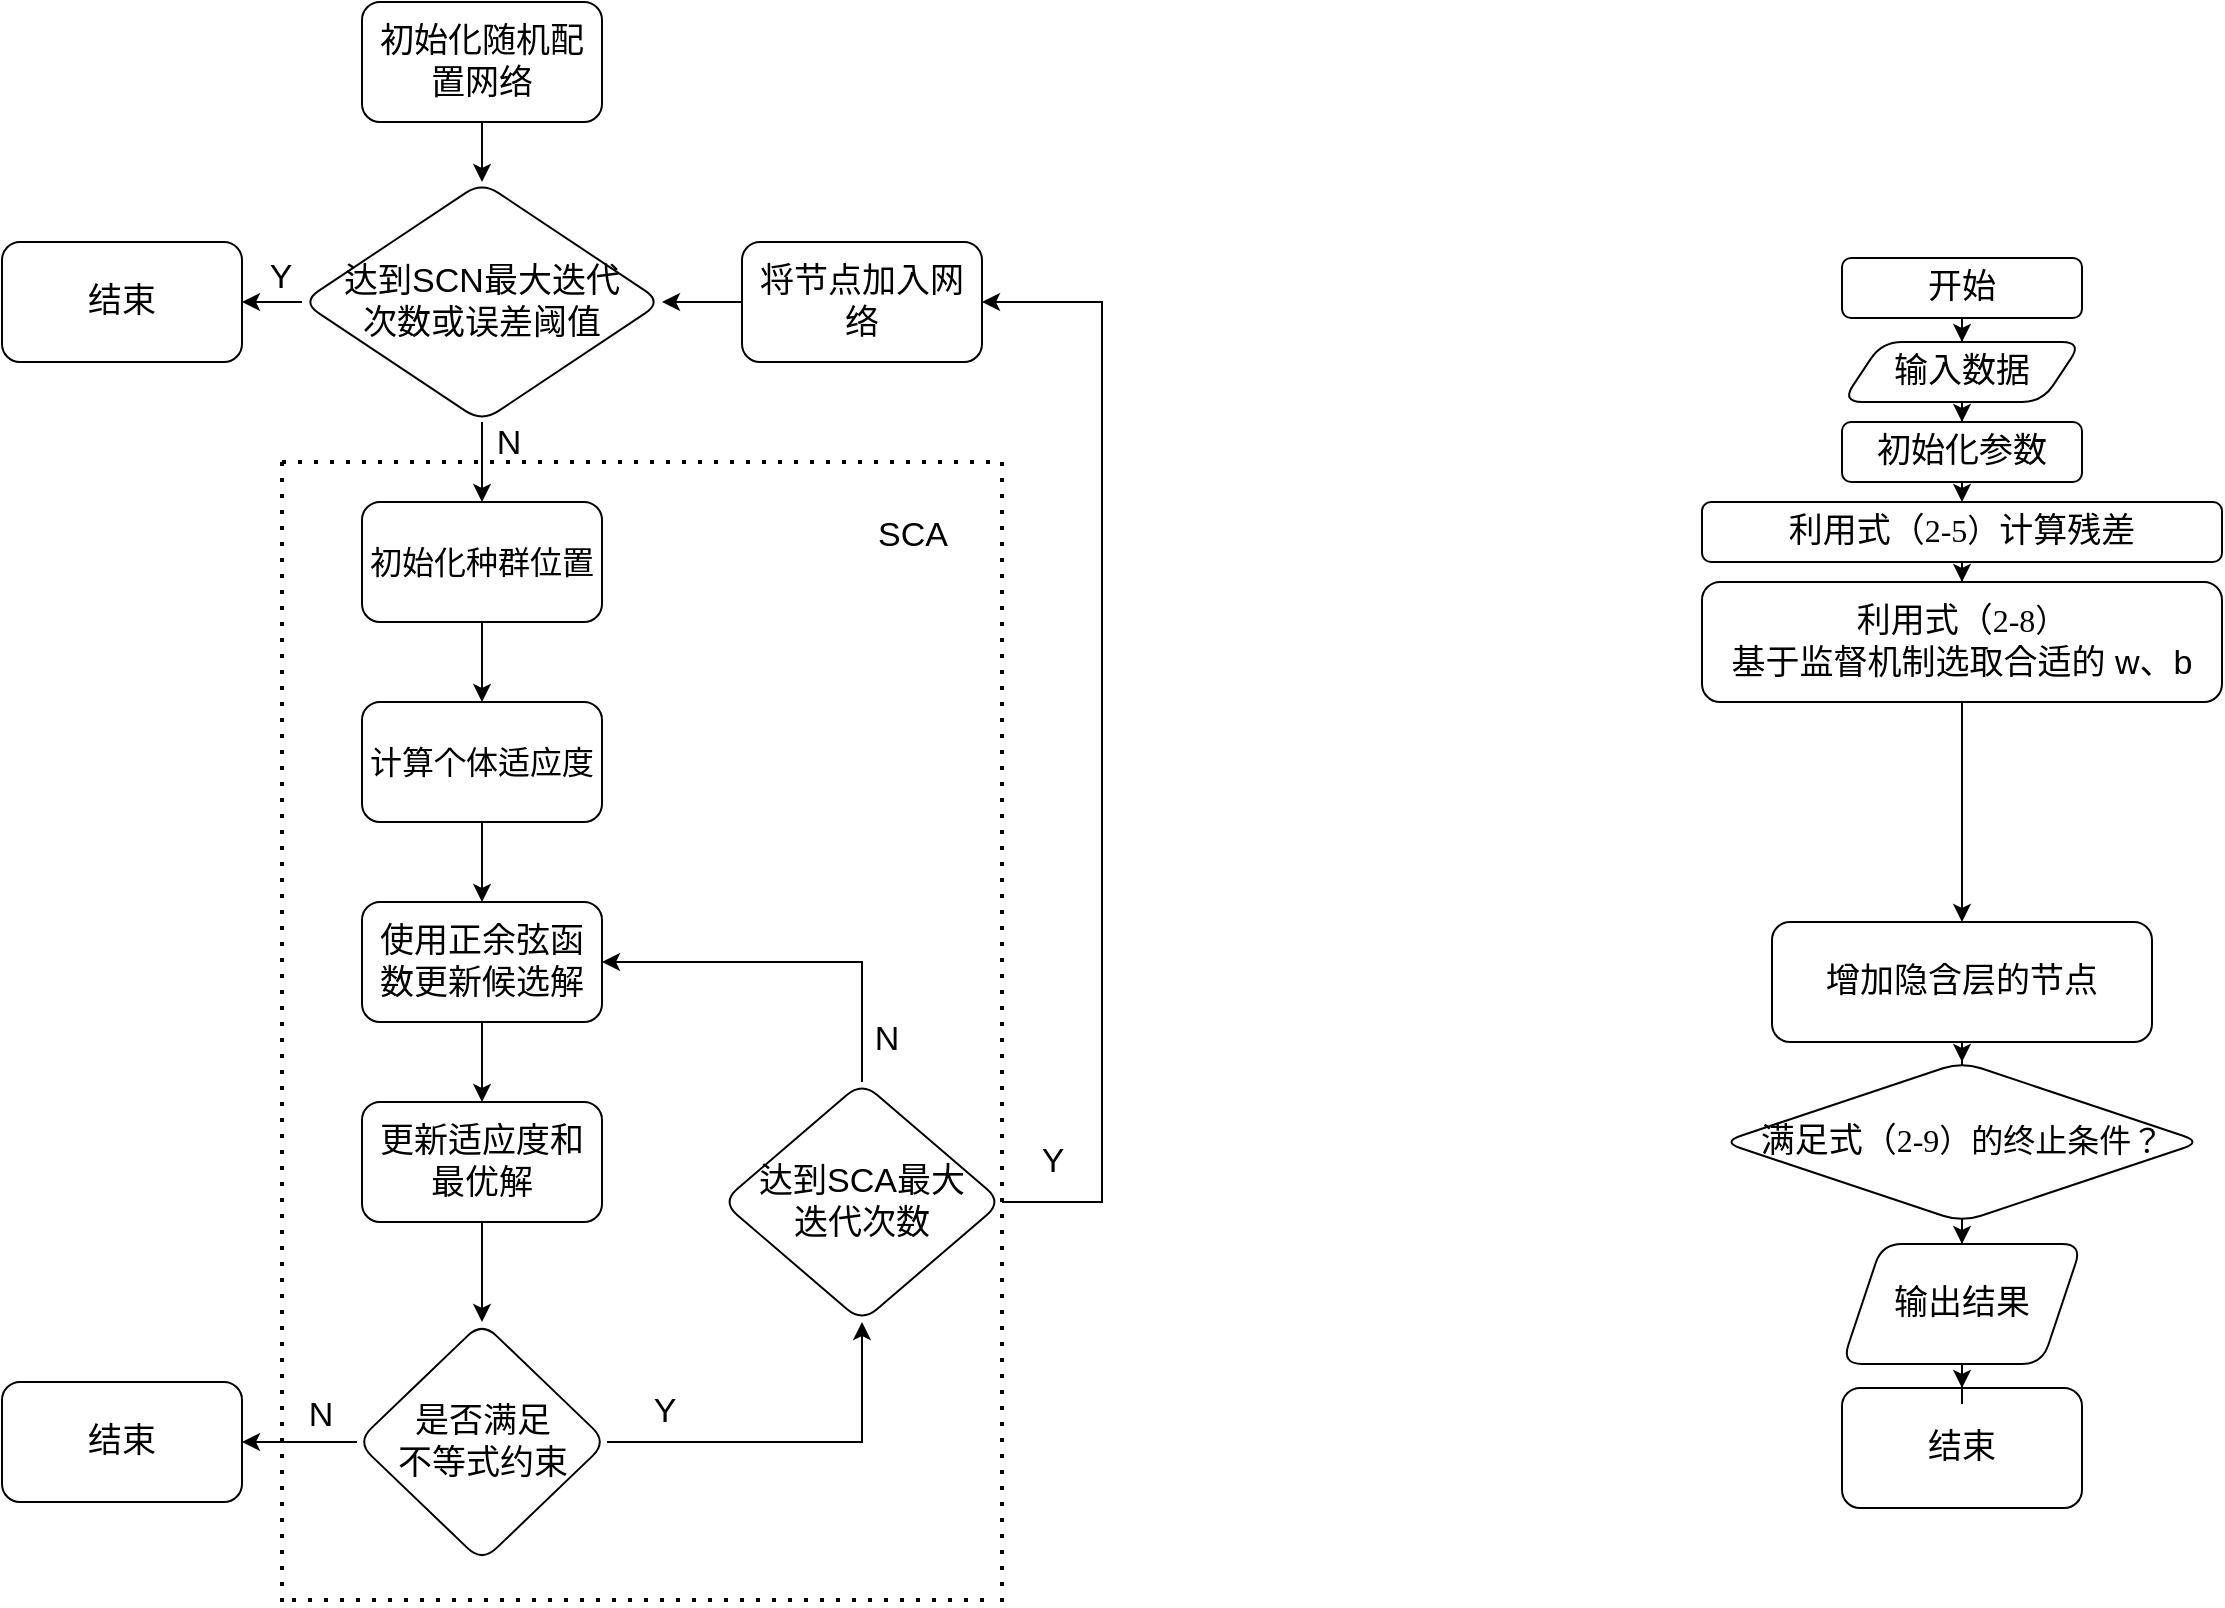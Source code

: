 <mxfile version="23.1.0" type="github">
  <diagram name="第 1 页" id="xcInZ_utp_nFq2Xe3n_l">
    <mxGraphModel dx="698" dy="434" grid="1" gridSize="10" guides="1" tooltips="1" connect="1" arrows="1" fold="1" page="1" pageScale="1" pageWidth="827" pageHeight="1169" math="0" shadow="0">
      <root>
        <mxCell id="0" />
        <mxCell id="1" parent="0" />
        <mxCell id="OEjjd2C5KpXJMLVfVUkF-1" value="" style="edgeStyle=orthogonalEdgeStyle;rounded=0;orthogonalLoop=1;jettySize=auto;html=1;fontSize=17;" parent="1" source="OEjjd2C5KpXJMLVfVUkF-2" target="OEjjd2C5KpXJMLVfVUkF-5" edge="1">
          <mxGeometry relative="1" as="geometry" />
        </mxCell>
        <mxCell id="OEjjd2C5KpXJMLVfVUkF-2" value="初始化随机配置网络" style="rounded=1;whiteSpace=wrap;html=1;fontSize=17;" parent="1" vertex="1">
          <mxGeometry x="250" y="70" width="120" height="60" as="geometry" />
        </mxCell>
        <mxCell id="OEjjd2C5KpXJMLVfVUkF-3" value="" style="edgeStyle=orthogonalEdgeStyle;rounded=0;orthogonalLoop=1;jettySize=auto;html=1;fontSize=17;" parent="1" source="OEjjd2C5KpXJMLVfVUkF-5" target="OEjjd2C5KpXJMLVfVUkF-7" edge="1">
          <mxGeometry relative="1" as="geometry" />
        </mxCell>
        <mxCell id="OEjjd2C5KpXJMLVfVUkF-4" value="" style="edgeStyle=orthogonalEdgeStyle;rounded=0;orthogonalLoop=1;jettySize=auto;html=1;fontSize=17;" parent="1" source="OEjjd2C5KpXJMLVfVUkF-5" target="OEjjd2C5KpXJMLVfVUkF-23" edge="1">
          <mxGeometry relative="1" as="geometry" />
        </mxCell>
        <mxCell id="OEjjd2C5KpXJMLVfVUkF-5" value="达到SCN最大迭代&lt;br&gt;次数或误差阈值" style="rhombus;whiteSpace=wrap;html=1;rounded=1;fontSize=17;" parent="1" vertex="1">
          <mxGeometry x="220" y="160" width="180" height="120" as="geometry" />
        </mxCell>
        <mxCell id="OEjjd2C5KpXJMLVfVUkF-6" value="" style="edgeStyle=orthogonalEdgeStyle;rounded=0;orthogonalLoop=1;jettySize=auto;html=1;fontSize=17;" parent="1" source="OEjjd2C5KpXJMLVfVUkF-7" target="OEjjd2C5KpXJMLVfVUkF-9" edge="1">
          <mxGeometry relative="1" as="geometry" />
        </mxCell>
        <mxCell id="OEjjd2C5KpXJMLVfVUkF-7" value="初始化种群位置" style="whiteSpace=wrap;html=1;rounded=1;fontSize=16;" parent="1" vertex="1">
          <mxGeometry x="250" y="320" width="120" height="60" as="geometry" />
        </mxCell>
        <mxCell id="OEjjd2C5KpXJMLVfVUkF-8" value="" style="edgeStyle=orthogonalEdgeStyle;rounded=0;orthogonalLoop=1;jettySize=auto;html=1;fontSize=17;" parent="1" source="OEjjd2C5KpXJMLVfVUkF-9" target="OEjjd2C5KpXJMLVfVUkF-11" edge="1">
          <mxGeometry relative="1" as="geometry" />
        </mxCell>
        <mxCell id="OEjjd2C5KpXJMLVfVUkF-9" value="计算个体适应度" style="whiteSpace=wrap;html=1;rounded=1;fontSize=16;" parent="1" vertex="1">
          <mxGeometry x="250" y="420" width="120" height="60" as="geometry" />
        </mxCell>
        <mxCell id="OEjjd2C5KpXJMLVfVUkF-10" value="" style="edgeStyle=orthogonalEdgeStyle;rounded=0;orthogonalLoop=1;jettySize=auto;html=1;fontSize=17;" parent="1" source="OEjjd2C5KpXJMLVfVUkF-11" target="OEjjd2C5KpXJMLVfVUkF-13" edge="1">
          <mxGeometry relative="1" as="geometry" />
        </mxCell>
        <mxCell id="OEjjd2C5KpXJMLVfVUkF-11" value="使用正余弦函数更新候选解" style="whiteSpace=wrap;html=1;rounded=1;fontSize=17;" parent="1" vertex="1">
          <mxGeometry x="250" y="520" width="120" height="60" as="geometry" />
        </mxCell>
        <mxCell id="OEjjd2C5KpXJMLVfVUkF-12" value="" style="edgeStyle=orthogonalEdgeStyle;rounded=0;orthogonalLoop=1;jettySize=auto;html=1;fontSize=17;" parent="1" source="OEjjd2C5KpXJMLVfVUkF-13" target="OEjjd2C5KpXJMLVfVUkF-19" edge="1">
          <mxGeometry relative="1" as="geometry" />
        </mxCell>
        <mxCell id="OEjjd2C5KpXJMLVfVUkF-13" value="更新适应度和最优解" style="whiteSpace=wrap;html=1;rounded=1;fontSize=17;" parent="1" vertex="1">
          <mxGeometry x="250" y="620" width="120" height="60" as="geometry" />
        </mxCell>
        <mxCell id="OEjjd2C5KpXJMLVfVUkF-14" style="edgeStyle=orthogonalEdgeStyle;rounded=0;orthogonalLoop=1;jettySize=auto;html=1;entryX=1;entryY=0.5;entryDx=0;entryDy=0;exitX=0.5;exitY=0;exitDx=0;exitDy=0;fontSize=17;" parent="1" source="OEjjd2C5KpXJMLVfVUkF-16" target="OEjjd2C5KpXJMLVfVUkF-11" edge="1">
          <mxGeometry relative="1" as="geometry">
            <mxPoint x="500" y="730" as="sourcePoint" />
            <Array as="points">
              <mxPoint x="500" y="550" />
            </Array>
          </mxGeometry>
        </mxCell>
        <mxCell id="OEjjd2C5KpXJMLVfVUkF-15" style="edgeStyle=orthogonalEdgeStyle;rounded=0;orthogonalLoop=1;jettySize=auto;html=1;entryX=1;entryY=0.5;entryDx=0;entryDy=0;fontSize=17;" parent="1" source="OEjjd2C5KpXJMLVfVUkF-16" target="OEjjd2C5KpXJMLVfVUkF-22" edge="1">
          <mxGeometry relative="1" as="geometry">
            <Array as="points">
              <mxPoint x="620" y="670" />
              <mxPoint x="620" y="220" />
            </Array>
          </mxGeometry>
        </mxCell>
        <mxCell id="OEjjd2C5KpXJMLVfVUkF-16" value="达到SCA最大&lt;br&gt;迭代次数" style="rhombus;whiteSpace=wrap;html=1;rounded=1;fontSize=17;" parent="1" vertex="1">
          <mxGeometry x="430" y="610" width="140" height="120" as="geometry" />
        </mxCell>
        <mxCell id="OEjjd2C5KpXJMLVfVUkF-17" style="edgeStyle=orthogonalEdgeStyle;rounded=0;orthogonalLoop=1;jettySize=auto;html=1;entryX=0.5;entryY=1;entryDx=0;entryDy=0;fontSize=17;" parent="1" source="OEjjd2C5KpXJMLVfVUkF-19" target="OEjjd2C5KpXJMLVfVUkF-16" edge="1">
          <mxGeometry relative="1" as="geometry" />
        </mxCell>
        <mxCell id="OEjjd2C5KpXJMLVfVUkF-18" value="" style="edgeStyle=orthogonalEdgeStyle;rounded=0;orthogonalLoop=1;jettySize=auto;html=1;fontSize=17;" parent="1" source="OEjjd2C5KpXJMLVfVUkF-19" target="OEjjd2C5KpXJMLVfVUkF-20" edge="1">
          <mxGeometry relative="1" as="geometry" />
        </mxCell>
        <mxCell id="OEjjd2C5KpXJMLVfVUkF-19" value="是否满足&lt;br&gt;不等式约束" style="rhombus;whiteSpace=wrap;html=1;rounded=1;fontSize=17;" parent="1" vertex="1">
          <mxGeometry x="247.5" y="730" width="125" height="120" as="geometry" />
        </mxCell>
        <mxCell id="OEjjd2C5KpXJMLVfVUkF-20" value="结束" style="whiteSpace=wrap;html=1;rounded=1;fontSize=17;" parent="1" vertex="1">
          <mxGeometry x="70" y="760" width="120" height="60" as="geometry" />
        </mxCell>
        <mxCell id="OEjjd2C5KpXJMLVfVUkF-21" style="edgeStyle=orthogonalEdgeStyle;rounded=0;orthogonalLoop=1;jettySize=auto;html=1;entryX=1;entryY=0.5;entryDx=0;entryDy=0;fontSize=17;" parent="1" source="OEjjd2C5KpXJMLVfVUkF-22" target="OEjjd2C5KpXJMLVfVUkF-5" edge="1">
          <mxGeometry relative="1" as="geometry" />
        </mxCell>
        <mxCell id="OEjjd2C5KpXJMLVfVUkF-22" value="将节点加入网络" style="whiteSpace=wrap;html=1;rounded=1;fontSize=17;" parent="1" vertex="1">
          <mxGeometry x="440" y="190" width="120" height="60" as="geometry" />
        </mxCell>
        <mxCell id="OEjjd2C5KpXJMLVfVUkF-23" value="结束" style="whiteSpace=wrap;html=1;rounded=1;fontSize=17;" parent="1" vertex="1">
          <mxGeometry x="70" y="190" width="120" height="60" as="geometry" />
        </mxCell>
        <mxCell id="OEjjd2C5KpXJMLVfVUkF-24" value="" style="endArrow=none;dashed=1;html=1;dashPattern=1 3;strokeWidth=2;rounded=0;fontSize=17;" parent="1" edge="1">
          <mxGeometry width="50" height="50" relative="1" as="geometry">
            <mxPoint x="210" y="300" as="sourcePoint" />
            <mxPoint x="570" y="300" as="targetPoint" />
          </mxGeometry>
        </mxCell>
        <mxCell id="OEjjd2C5KpXJMLVfVUkF-25" value="" style="endArrow=none;dashed=1;html=1;dashPattern=1 3;strokeWidth=2;rounded=0;fontSize=17;" parent="1" edge="1">
          <mxGeometry width="50" height="50" relative="1" as="geometry">
            <mxPoint x="210" y="870" as="sourcePoint" />
            <mxPoint x="210" y="300" as="targetPoint" />
          </mxGeometry>
        </mxCell>
        <mxCell id="OEjjd2C5KpXJMLVfVUkF-26" value="" style="endArrow=none;dashed=1;html=1;dashPattern=1 3;strokeWidth=2;rounded=0;fontSize=17;" parent="1" edge="1">
          <mxGeometry width="50" height="50" relative="1" as="geometry">
            <mxPoint x="570" y="300" as="sourcePoint" />
            <mxPoint x="570" y="870" as="targetPoint" />
          </mxGeometry>
        </mxCell>
        <mxCell id="OEjjd2C5KpXJMLVfVUkF-27" value="" style="endArrow=none;dashed=1;html=1;dashPattern=1 3;strokeWidth=2;rounded=0;fontSize=17;" parent="1" edge="1">
          <mxGeometry width="50" height="50" relative="1" as="geometry">
            <mxPoint x="215" y="869" as="sourcePoint" />
            <mxPoint x="565" y="869" as="targetPoint" />
          </mxGeometry>
        </mxCell>
        <mxCell id="OEjjd2C5KpXJMLVfVUkF-28" value="SCA" style="text;html=1;align=center;verticalAlign=middle;resizable=0;points=[];autosize=1;strokeColor=none;fillColor=none;fontSize=17;" parent="1" vertex="1">
          <mxGeometry x="495" y="322" width="60" height="30" as="geometry" />
        </mxCell>
        <mxCell id="OEjjd2C5KpXJMLVfVUkF-29" value="Y" style="text;html=1;align=center;verticalAlign=middle;resizable=0;points=[];autosize=1;strokeColor=none;fillColor=none;fontSize=17;" parent="1" vertex="1">
          <mxGeometry x="194" y="193" width="30" height="30" as="geometry" />
        </mxCell>
        <mxCell id="OEjjd2C5KpXJMLVfVUkF-30" value="N" style="text;html=1;align=center;verticalAlign=middle;resizable=0;points=[];autosize=1;strokeColor=none;fillColor=none;fontSize=17;" parent="1" vertex="1">
          <mxGeometry x="303" y="276" width="40" height="30" as="geometry" />
        </mxCell>
        <mxCell id="OEjjd2C5KpXJMLVfVUkF-31" value="N" style="text;html=1;align=center;verticalAlign=middle;resizable=0;points=[];autosize=1;strokeColor=none;fillColor=none;fontSize=17;" parent="1" vertex="1">
          <mxGeometry x="209" y="762" width="40" height="30" as="geometry" />
        </mxCell>
        <mxCell id="OEjjd2C5KpXJMLVfVUkF-32" value="N" style="text;html=1;align=center;verticalAlign=middle;resizable=0;points=[];autosize=1;strokeColor=none;fillColor=none;fontSize=17;" parent="1" vertex="1">
          <mxGeometry x="492" y="574" width="40" height="30" as="geometry" />
        </mxCell>
        <mxCell id="OEjjd2C5KpXJMLVfVUkF-33" value="Y" style="text;html=1;align=center;verticalAlign=middle;resizable=0;points=[];autosize=1;strokeColor=none;fillColor=none;fontSize=17;" parent="1" vertex="1">
          <mxGeometry x="386" y="760" width="30" height="30" as="geometry" />
        </mxCell>
        <mxCell id="OEjjd2C5KpXJMLVfVUkF-34" value="Y" style="text;html=1;align=center;verticalAlign=middle;resizable=0;points=[];autosize=1;strokeColor=none;fillColor=none;fontSize=17;" parent="1" vertex="1">
          <mxGeometry x="580" y="635" width="30" height="30" as="geometry" />
        </mxCell>
        <mxCell id="cLljmIIixbYoptoWQaJX-3" value="" style="edgeStyle=orthogonalEdgeStyle;rounded=0;orthogonalLoop=1;jettySize=auto;html=1;" edge="1" parent="1" source="cLljmIIixbYoptoWQaJX-1" target="cLljmIIixbYoptoWQaJX-2">
          <mxGeometry relative="1" as="geometry" />
        </mxCell>
        <mxCell id="cLljmIIixbYoptoWQaJX-1" value="开始" style="rounded=1;whiteSpace=wrap;html=1;fontSize=17;" vertex="1" parent="1">
          <mxGeometry x="990" y="198" width="120" height="30" as="geometry" />
        </mxCell>
        <mxCell id="cLljmIIixbYoptoWQaJX-5" value="" style="edgeStyle=orthogonalEdgeStyle;rounded=0;orthogonalLoop=1;jettySize=auto;html=1;" edge="1" parent="1" source="cLljmIIixbYoptoWQaJX-2" target="cLljmIIixbYoptoWQaJX-4">
          <mxGeometry relative="1" as="geometry" />
        </mxCell>
        <mxCell id="cLljmIIixbYoptoWQaJX-2" value="输入数据" style="shape=parallelogram;perimeter=parallelogramPerimeter;whiteSpace=wrap;html=1;fixedSize=1;fontSize=17;rounded=1;" vertex="1" parent="1">
          <mxGeometry x="990" y="240" width="120" height="30" as="geometry" />
        </mxCell>
        <mxCell id="cLljmIIixbYoptoWQaJX-22" style="edgeStyle=orthogonalEdgeStyle;rounded=0;orthogonalLoop=1;jettySize=auto;html=1;exitX=0.5;exitY=1;exitDx=0;exitDy=0;entryX=0.5;entryY=0;entryDx=0;entryDy=0;" edge="1" parent="1" source="cLljmIIixbYoptoWQaJX-4" target="cLljmIIixbYoptoWQaJX-6">
          <mxGeometry relative="1" as="geometry" />
        </mxCell>
        <mxCell id="cLljmIIixbYoptoWQaJX-4" value="初始化参数" style="whiteSpace=wrap;html=1;fontSize=17;rounded=1;" vertex="1" parent="1">
          <mxGeometry x="990" y="280" width="120" height="30" as="geometry" />
        </mxCell>
        <mxCell id="cLljmIIixbYoptoWQaJX-9" value="" style="edgeStyle=orthogonalEdgeStyle;rounded=0;orthogonalLoop=1;jettySize=auto;html=1;" edge="1" parent="1" source="cLljmIIixbYoptoWQaJX-6" target="cLljmIIixbYoptoWQaJX-8">
          <mxGeometry relative="1" as="geometry" />
        </mxCell>
        <mxCell id="cLljmIIixbYoptoWQaJX-6" value="利用式（&lt;span style=&quot;font-size: 12pt; text-align: start; font-family: &amp;quot;Times New Roman&amp;quot;, serif;&quot; lang=&quot;EN-US&quot;&gt;2-5&lt;/span&gt;&lt;span style=&quot;font-size: 12pt; text-align: start; font-family: 宋体;&quot;&gt;）&lt;/span&gt;计算残差" style="whiteSpace=wrap;html=1;fontSize=17;rounded=1;" vertex="1" parent="1">
          <mxGeometry x="920" y="320" width="260" height="30" as="geometry" />
        </mxCell>
        <mxCell id="cLljmIIixbYoptoWQaJX-11" value="" style="edgeStyle=orthogonalEdgeStyle;rounded=0;orthogonalLoop=1;jettySize=auto;html=1;" edge="1" parent="1" source="cLljmIIixbYoptoWQaJX-8" target="cLljmIIixbYoptoWQaJX-10">
          <mxGeometry relative="1" as="geometry" />
        </mxCell>
        <mxCell id="cLljmIIixbYoptoWQaJX-8" value="利用式（&lt;span style=&quot;font-size: 12pt; text-align: start; font-family: &amp;quot;Times New Roman&amp;quot;, serif;&quot; lang=&quot;EN-US&quot;&gt;2-8&lt;/span&gt;&lt;span style=&quot;font-size: 12pt; text-align: start; font-family: 宋体;&quot;&gt;）&lt;/span&gt;&lt;span style=&quot;font-family: -webkit-standard; font-size: medium; text-align: start;&quot;&gt;&lt;/span&gt;&lt;br&gt;基于监督机制选取合适的 w、b" style="whiteSpace=wrap;html=1;fontSize=17;rounded=1;" vertex="1" parent="1">
          <mxGeometry x="920" y="360" width="260" height="60" as="geometry" />
        </mxCell>
        <mxCell id="cLljmIIixbYoptoWQaJX-13" value="" style="edgeStyle=orthogonalEdgeStyle;rounded=0;orthogonalLoop=1;jettySize=auto;html=1;" edge="1" parent="1" source="cLljmIIixbYoptoWQaJX-10" target="cLljmIIixbYoptoWQaJX-12">
          <mxGeometry relative="1" as="geometry" />
        </mxCell>
        <mxCell id="cLljmIIixbYoptoWQaJX-10" value="增加隐含层的节点" style="rounded=1;whiteSpace=wrap;html=1;fontSize=17;" vertex="1" parent="1">
          <mxGeometry x="955" y="530" width="190" height="60" as="geometry" />
        </mxCell>
        <mxCell id="cLljmIIixbYoptoWQaJX-19" value="" style="edgeStyle=orthogonalEdgeStyle;rounded=0;orthogonalLoop=1;jettySize=auto;html=1;" edge="1" parent="1" source="cLljmIIixbYoptoWQaJX-12" target="cLljmIIixbYoptoWQaJX-18">
          <mxGeometry relative="1" as="geometry" />
        </mxCell>
        <mxCell id="cLljmIIixbYoptoWQaJX-12" value="满足式（&lt;span style=&quot;font-size: 12pt; text-align: start; font-family: &amp;quot;Times New Roman&amp;quot;, serif;&quot; lang=&quot;EN-US&quot;&gt;2-9&lt;/span&gt;&lt;span style=&quot;font-size: 12pt; text-align: start; font-family: 宋体;&quot;&gt;）的终止条件？&lt;/span&gt;&lt;span style=&quot;font-family: -webkit-standard; font-size: medium; text-align: start;&quot;&gt;&lt;/span&gt;" style="rhombus;whiteSpace=wrap;html=1;fontSize=17;rounded=1;" vertex="1" parent="1">
          <mxGeometry x="930" y="600" width="240" height="80" as="geometry" />
        </mxCell>
        <mxCell id="cLljmIIixbYoptoWQaJX-16" value="结束" style="rounded=1;whiteSpace=wrap;html=1;fontSize=17;" vertex="1" parent="1">
          <mxGeometry x="990" y="763" width="120" height="60" as="geometry" />
        </mxCell>
        <mxCell id="cLljmIIixbYoptoWQaJX-20" style="edgeStyle=orthogonalEdgeStyle;rounded=0;orthogonalLoop=1;jettySize=auto;html=1;exitX=0.5;exitY=1;exitDx=0;exitDy=0;" edge="1" parent="1" source="cLljmIIixbYoptoWQaJX-18" target="cLljmIIixbYoptoWQaJX-16">
          <mxGeometry relative="1" as="geometry" />
        </mxCell>
        <mxCell id="cLljmIIixbYoptoWQaJX-18" value="输出结果" style="shape=parallelogram;perimeter=parallelogramPerimeter;whiteSpace=wrap;html=1;fixedSize=1;fontSize=17;rounded=1;" vertex="1" parent="1">
          <mxGeometry x="990" y="691" width="120" height="60" as="geometry" />
        </mxCell>
      </root>
    </mxGraphModel>
  </diagram>
</mxfile>
